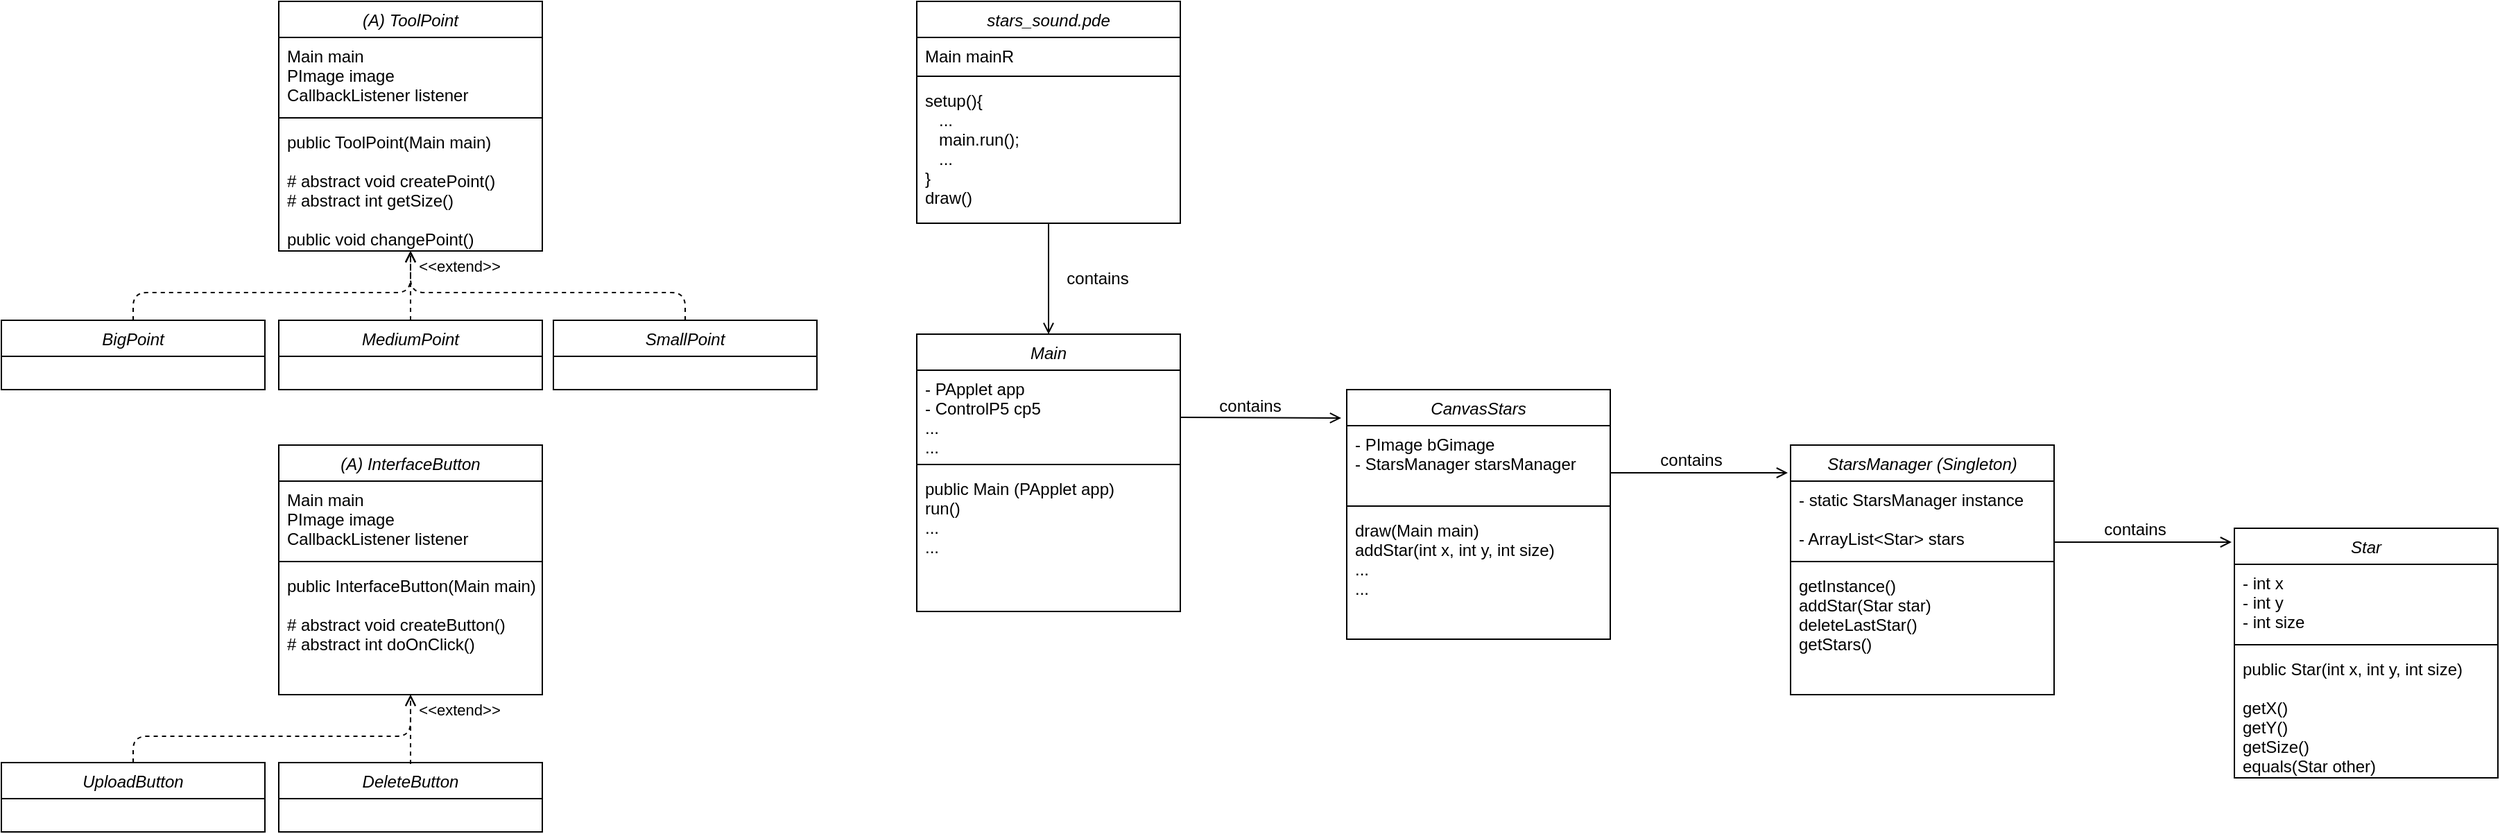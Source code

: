 <mxfile version="14.1.3" type="github">
  <diagram id="C5RBs43oDa-KdzZeNtuy" name="Page-1">
    <mxGraphModel dx="1758" dy="931" grid="1" gridSize="10" guides="1" tooltips="1" connect="1" arrows="1" fold="1" page="1" pageScale="1" pageWidth="827" pageHeight="1169" math="0" shadow="0">
      <root>
        <mxCell id="WIyWlLk6GJQsqaUBKTNV-0" />
        <mxCell id="WIyWlLk6GJQsqaUBKTNV-1" parent="WIyWlLk6GJQsqaUBKTNV-0" />
        <mxCell id="Itia0OhhMl6Y_GgoaRVP-0" value="(A) ToolPoint" style="swimlane;fontStyle=2;align=center;verticalAlign=top;childLayout=stackLayout;horizontal=1;startSize=26;horizontalStack=0;resizeParent=1;resizeLast=0;collapsible=1;marginBottom=0;rounded=0;shadow=0;strokeWidth=1;" vertex="1" parent="WIyWlLk6GJQsqaUBKTNV-1">
          <mxGeometry x="200" width="190" height="180" as="geometry">
            <mxRectangle x="230" y="140" width="160" height="26" as="alternateBounds" />
          </mxGeometry>
        </mxCell>
        <mxCell id="Itia0OhhMl6Y_GgoaRVP-1" value="Main main&#xa;PImage image&#xa;CallbackListener listener" style="text;align=left;verticalAlign=top;spacingLeft=4;spacingRight=4;overflow=hidden;rotatable=0;points=[[0,0.5],[1,0.5]];portConstraint=eastwest;" vertex="1" parent="Itia0OhhMl6Y_GgoaRVP-0">
          <mxGeometry y="26" width="190" height="54" as="geometry" />
        </mxCell>
        <mxCell id="Itia0OhhMl6Y_GgoaRVP-4" value="" style="line;html=1;strokeWidth=1;align=left;verticalAlign=middle;spacingTop=-1;spacingLeft=3;spacingRight=3;rotatable=0;labelPosition=right;points=[];portConstraint=eastwest;" vertex="1" parent="Itia0OhhMl6Y_GgoaRVP-0">
          <mxGeometry y="80" width="190" height="8" as="geometry" />
        </mxCell>
        <mxCell id="Itia0OhhMl6Y_GgoaRVP-5" value="public ToolPoint(Main main)&#xa;&#xa;# abstract void createPoint()&#xa;# abstract int getSize()&#xa;&#xa;public void changePoint()" style="text;align=left;verticalAlign=top;spacingLeft=4;spacingRight=4;overflow=hidden;rotatable=0;points=[[0,0.5],[1,0.5]];portConstraint=eastwest;" vertex="1" parent="Itia0OhhMl6Y_GgoaRVP-0">
          <mxGeometry y="88" width="190" height="92" as="geometry" />
        </mxCell>
        <mxCell id="Itia0OhhMl6Y_GgoaRVP-6" value="BigPoint" style="swimlane;fontStyle=2;align=center;verticalAlign=top;childLayout=stackLayout;horizontal=1;startSize=26;horizontalStack=0;resizeParent=1;resizeLast=0;collapsible=1;marginBottom=0;rounded=0;shadow=0;strokeWidth=1;" vertex="1" parent="WIyWlLk6GJQsqaUBKTNV-1">
          <mxGeometry y="230" width="190" height="50" as="geometry">
            <mxRectangle x="230" y="140" width="160" height="26" as="alternateBounds" />
          </mxGeometry>
        </mxCell>
        <mxCell id="Itia0OhhMl6Y_GgoaRVP-11" value="MediumPoint" style="swimlane;fontStyle=2;align=center;verticalAlign=top;childLayout=stackLayout;horizontal=1;startSize=26;horizontalStack=0;resizeParent=1;resizeLast=0;collapsible=1;marginBottom=0;rounded=0;shadow=0;strokeWidth=1;" vertex="1" parent="WIyWlLk6GJQsqaUBKTNV-1">
          <mxGeometry x="200" y="230" width="190" height="50" as="geometry">
            <mxRectangle x="230" y="140" width="160" height="26" as="alternateBounds" />
          </mxGeometry>
        </mxCell>
        <mxCell id="Itia0OhhMl6Y_GgoaRVP-13" value="SmallPoint" style="swimlane;fontStyle=2;align=center;verticalAlign=top;childLayout=stackLayout;horizontal=1;startSize=26;horizontalStack=0;resizeParent=1;resizeLast=0;collapsible=1;marginBottom=0;rounded=0;shadow=0;strokeWidth=1;" vertex="1" parent="WIyWlLk6GJQsqaUBKTNV-1">
          <mxGeometry x="398" y="230" width="190" height="50" as="geometry">
            <mxRectangle x="230" y="140" width="160" height="26" as="alternateBounds" />
          </mxGeometry>
        </mxCell>
        <mxCell id="Itia0OhhMl6Y_GgoaRVP-15" value="&amp;lt;&amp;lt;extend&amp;gt;&amp;gt;" style="html=1;verticalAlign=bottom;labelBackgroundColor=none;endArrow=open;endFill=0;dashed=1;entryX=0.5;entryY=1;entryDx=0;entryDy=0;exitX=0.5;exitY=0;exitDx=0;exitDy=0;" edge="1" parent="WIyWlLk6GJQsqaUBKTNV-1" source="Itia0OhhMl6Y_GgoaRVP-11" target="Itia0OhhMl6Y_GgoaRVP-0">
          <mxGeometry x="0.2" y="-35" width="160" relative="1" as="geometry">
            <mxPoint x="290" y="70" as="sourcePoint" />
            <mxPoint x="450" y="70" as="targetPoint" />
            <mxPoint as="offset" />
          </mxGeometry>
        </mxCell>
        <mxCell id="Itia0OhhMl6Y_GgoaRVP-16" value="" style="html=1;verticalAlign=bottom;labelBackgroundColor=none;endArrow=open;endFill=0;dashed=1;entryX=0.5;entryY=1;entryDx=0;entryDy=0;exitX=0.5;exitY=0;exitDx=0;exitDy=0;" edge="1" parent="WIyWlLk6GJQsqaUBKTNV-1" source="Itia0OhhMl6Y_GgoaRVP-13">
          <mxGeometry x="0.2" y="-35" width="160" relative="1" as="geometry">
            <mxPoint x="295" y="230" as="sourcePoint" />
            <mxPoint x="295" y="180" as="targetPoint" />
            <mxPoint as="offset" />
            <Array as="points">
              <mxPoint x="493" y="210" />
              <mxPoint x="295" y="210" />
            </Array>
          </mxGeometry>
        </mxCell>
        <mxCell id="Itia0OhhMl6Y_GgoaRVP-17" value="" style="html=1;verticalAlign=bottom;labelBackgroundColor=none;endArrow=open;endFill=0;dashed=1;entryX=0.5;entryY=1;entryDx=0;entryDy=0;exitX=0.5;exitY=0;exitDx=0;exitDy=0;" edge="1" parent="WIyWlLk6GJQsqaUBKTNV-1" source="Itia0OhhMl6Y_GgoaRVP-6">
          <mxGeometry x="0.2" y="-35" width="160" relative="1" as="geometry">
            <mxPoint x="295" y="230" as="sourcePoint" />
            <mxPoint x="295" y="180" as="targetPoint" />
            <mxPoint as="offset" />
            <Array as="points">
              <mxPoint x="95" y="210" />
              <mxPoint x="295" y="210" />
            </Array>
          </mxGeometry>
        </mxCell>
        <mxCell id="Itia0OhhMl6Y_GgoaRVP-18" value="(A) InterfaceButton" style="swimlane;fontStyle=2;align=center;verticalAlign=top;childLayout=stackLayout;horizontal=1;startSize=26;horizontalStack=0;resizeParent=1;resizeLast=0;collapsible=1;marginBottom=0;rounded=0;shadow=0;strokeWidth=1;" vertex="1" parent="WIyWlLk6GJQsqaUBKTNV-1">
          <mxGeometry x="200" y="320" width="190" height="180" as="geometry">
            <mxRectangle x="230" y="140" width="160" height="26" as="alternateBounds" />
          </mxGeometry>
        </mxCell>
        <mxCell id="Itia0OhhMl6Y_GgoaRVP-19" value="Main main&#xa;PImage image&#xa;CallbackListener listener" style="text;align=left;verticalAlign=top;spacingLeft=4;spacingRight=4;overflow=hidden;rotatable=0;points=[[0,0.5],[1,0.5]];portConstraint=eastwest;" vertex="1" parent="Itia0OhhMl6Y_GgoaRVP-18">
          <mxGeometry y="26" width="190" height="54" as="geometry" />
        </mxCell>
        <mxCell id="Itia0OhhMl6Y_GgoaRVP-20" value="" style="line;html=1;strokeWidth=1;align=left;verticalAlign=middle;spacingTop=-1;spacingLeft=3;spacingRight=3;rotatable=0;labelPosition=right;points=[];portConstraint=eastwest;" vertex="1" parent="Itia0OhhMl6Y_GgoaRVP-18">
          <mxGeometry y="80" width="190" height="8" as="geometry" />
        </mxCell>
        <mxCell id="Itia0OhhMl6Y_GgoaRVP-21" value="public InterfaceButton(Main main)&#xa;&#xa;# abstract void createButton()&#xa;# abstract int doOnClick()" style="text;align=left;verticalAlign=top;spacingLeft=4;spacingRight=4;overflow=hidden;rotatable=0;points=[[0,0.5],[1,0.5]];portConstraint=eastwest;" vertex="1" parent="Itia0OhhMl6Y_GgoaRVP-18">
          <mxGeometry y="88" width="190" height="92" as="geometry" />
        </mxCell>
        <mxCell id="Itia0OhhMl6Y_GgoaRVP-22" value="DeleteButton" style="swimlane;fontStyle=2;align=center;verticalAlign=top;childLayout=stackLayout;horizontal=1;startSize=26;horizontalStack=0;resizeParent=1;resizeLast=0;collapsible=1;marginBottom=0;rounded=0;shadow=0;strokeWidth=1;" vertex="1" parent="WIyWlLk6GJQsqaUBKTNV-1">
          <mxGeometry x="200" y="549" width="190" height="50" as="geometry">
            <mxRectangle x="230" y="140" width="160" height="26" as="alternateBounds" />
          </mxGeometry>
        </mxCell>
        <mxCell id="Itia0OhhMl6Y_GgoaRVP-23" value="&amp;lt;&amp;lt;extend&amp;gt;&amp;gt;" style="html=1;verticalAlign=bottom;labelBackgroundColor=none;endArrow=open;endFill=0;dashed=1;entryX=0.5;entryY=1;entryDx=0;entryDy=0;exitX=0.5;exitY=0;exitDx=0;exitDy=0;" edge="1" parent="WIyWlLk6GJQsqaUBKTNV-1">
          <mxGeometry x="0.2" y="-35" width="160" relative="1" as="geometry">
            <mxPoint x="295" y="550" as="sourcePoint" />
            <mxPoint x="295" y="500" as="targetPoint" />
            <mxPoint as="offset" />
          </mxGeometry>
        </mxCell>
        <mxCell id="Itia0OhhMl6Y_GgoaRVP-24" value="UploadButton" style="swimlane;fontStyle=2;align=center;verticalAlign=top;childLayout=stackLayout;horizontal=1;startSize=26;horizontalStack=0;resizeParent=1;resizeLast=0;collapsible=1;marginBottom=0;rounded=0;shadow=0;strokeWidth=1;" vertex="1" parent="WIyWlLk6GJQsqaUBKTNV-1">
          <mxGeometry y="549" width="190" height="50" as="geometry">
            <mxRectangle x="230" y="140" width="160" height="26" as="alternateBounds" />
          </mxGeometry>
        </mxCell>
        <mxCell id="Itia0OhhMl6Y_GgoaRVP-25" value="" style="html=1;verticalAlign=bottom;labelBackgroundColor=none;endArrow=open;endFill=0;dashed=1;entryX=0.5;entryY=1;entryDx=0;entryDy=0;exitX=0.5;exitY=0;exitDx=0;exitDy=0;" edge="1" parent="WIyWlLk6GJQsqaUBKTNV-1" source="Itia0OhhMl6Y_GgoaRVP-24">
          <mxGeometry x="0.2" y="-35" width="160" relative="1" as="geometry">
            <mxPoint x="295" y="550" as="sourcePoint" />
            <mxPoint x="295" y="500" as="targetPoint" />
            <mxPoint as="offset" />
            <Array as="points">
              <mxPoint x="95" y="530" />
              <mxPoint x="295" y="530" />
            </Array>
          </mxGeometry>
        </mxCell>
        <mxCell id="Itia0OhhMl6Y_GgoaRVP-26" value="StarsManager (Singleton)" style="swimlane;fontStyle=2;align=center;verticalAlign=top;childLayout=stackLayout;horizontal=1;startSize=26;horizontalStack=0;resizeParent=1;resizeLast=0;collapsible=1;marginBottom=0;rounded=0;shadow=0;strokeWidth=1;" vertex="1" parent="WIyWlLk6GJQsqaUBKTNV-1">
          <mxGeometry x="1290" y="320" width="190" height="180" as="geometry">
            <mxRectangle x="230" y="140" width="160" height="26" as="alternateBounds" />
          </mxGeometry>
        </mxCell>
        <mxCell id="Itia0OhhMl6Y_GgoaRVP-27" value="- static StarsManager instance&#xa;&#xa;- ArrayList&lt;Star&gt; stars" style="text;align=left;verticalAlign=top;spacingLeft=4;spacingRight=4;overflow=hidden;rotatable=0;points=[[0,0.5],[1,0.5]];portConstraint=eastwest;" vertex="1" parent="Itia0OhhMl6Y_GgoaRVP-26">
          <mxGeometry y="26" width="190" height="54" as="geometry" />
        </mxCell>
        <mxCell id="Itia0OhhMl6Y_GgoaRVP-28" value="" style="line;html=1;strokeWidth=1;align=left;verticalAlign=middle;spacingTop=-1;spacingLeft=3;spacingRight=3;rotatable=0;labelPosition=right;points=[];portConstraint=eastwest;" vertex="1" parent="Itia0OhhMl6Y_GgoaRVP-26">
          <mxGeometry y="80" width="190" height="8" as="geometry" />
        </mxCell>
        <mxCell id="Itia0OhhMl6Y_GgoaRVP-29" value="getInstance()&#xa;addStar(Star star)&#xa;deleteLastStar()&#xa;getStars()&#xa;" style="text;align=left;verticalAlign=top;spacingLeft=4;spacingRight=4;overflow=hidden;rotatable=0;points=[[0,0.5],[1,0.5]];portConstraint=eastwest;" vertex="1" parent="Itia0OhhMl6Y_GgoaRVP-26">
          <mxGeometry y="88" width="190" height="92" as="geometry" />
        </mxCell>
        <mxCell id="Itia0OhhMl6Y_GgoaRVP-30" value="Star" style="swimlane;fontStyle=2;align=center;verticalAlign=top;childLayout=stackLayout;horizontal=1;startSize=26;horizontalStack=0;resizeParent=1;resizeLast=0;collapsible=1;marginBottom=0;rounded=0;shadow=0;strokeWidth=1;" vertex="1" parent="WIyWlLk6GJQsqaUBKTNV-1">
          <mxGeometry x="1610" y="380" width="190" height="180" as="geometry">
            <mxRectangle x="230" y="140" width="160" height="26" as="alternateBounds" />
          </mxGeometry>
        </mxCell>
        <mxCell id="Itia0OhhMl6Y_GgoaRVP-31" value="- int x&#xa;- int y&#xa;- int size&#xa;" style="text;align=left;verticalAlign=top;spacingLeft=4;spacingRight=4;overflow=hidden;rotatable=0;points=[[0,0.5],[1,0.5]];portConstraint=eastwest;" vertex="1" parent="Itia0OhhMl6Y_GgoaRVP-30">
          <mxGeometry y="26" width="190" height="54" as="geometry" />
        </mxCell>
        <mxCell id="Itia0OhhMl6Y_GgoaRVP-32" value="" style="line;html=1;strokeWidth=1;align=left;verticalAlign=middle;spacingTop=-1;spacingLeft=3;spacingRight=3;rotatable=0;labelPosition=right;points=[];portConstraint=eastwest;" vertex="1" parent="Itia0OhhMl6Y_GgoaRVP-30">
          <mxGeometry y="80" width="190" height="8" as="geometry" />
        </mxCell>
        <mxCell id="Itia0OhhMl6Y_GgoaRVP-33" value="public Star(int x, int y, int size)&#xa;&#xa;getX()&#xa;getY()&#xa;getSize()&#xa;equals(Star other)&#xa;" style="text;align=left;verticalAlign=top;spacingLeft=4;spacingRight=4;overflow=hidden;rotatable=0;points=[[0,0.5],[1,0.5]];portConstraint=eastwest;" vertex="1" parent="Itia0OhhMl6Y_GgoaRVP-30">
          <mxGeometry y="88" width="190" height="92" as="geometry" />
        </mxCell>
        <mxCell id="Itia0OhhMl6Y_GgoaRVP-34" value="" style="endArrow=open;shadow=0;strokeWidth=1;rounded=0;endFill=1;edgeStyle=elbowEdgeStyle;elbow=vertical;" edge="1" parent="WIyWlLk6GJQsqaUBKTNV-1">
          <mxGeometry x="0.5" y="41" relative="1" as="geometry">
            <mxPoint x="1480" y="390" as="sourcePoint" />
            <mxPoint x="1608" y="390" as="targetPoint" />
            <mxPoint x="-40" y="32" as="offset" />
          </mxGeometry>
        </mxCell>
        <mxCell id="Itia0OhhMl6Y_GgoaRVP-35" value="" style="resizable=0;align=left;verticalAlign=bottom;labelBackgroundColor=none;fontSize=12;" connectable="0" vertex="1" parent="Itia0OhhMl6Y_GgoaRVP-34">
          <mxGeometry x="-1" relative="1" as="geometry">
            <mxPoint y="4" as="offset" />
          </mxGeometry>
        </mxCell>
        <mxCell id="Itia0OhhMl6Y_GgoaRVP-36" value="" style="resizable=0;align=right;verticalAlign=bottom;labelBackgroundColor=none;fontSize=12;" connectable="0" vertex="1" parent="Itia0OhhMl6Y_GgoaRVP-34">
          <mxGeometry x="1" relative="1" as="geometry">
            <mxPoint x="-7" y="4" as="offset" />
          </mxGeometry>
        </mxCell>
        <mxCell id="Itia0OhhMl6Y_GgoaRVP-37" value="contains" style="text;html=1;resizable=0;points=[];;align=center;verticalAlign=middle;labelBackgroundColor=none;rounded=0;shadow=0;strokeWidth=1;fontSize=12;" vertex="1" connectable="0" parent="Itia0OhhMl6Y_GgoaRVP-34">
          <mxGeometry x="0.5" y="49" relative="1" as="geometry">
            <mxPoint x="-38" y="40" as="offset" />
          </mxGeometry>
        </mxCell>
        <mxCell id="Itia0OhhMl6Y_GgoaRVP-38" value="CanvasStars" style="swimlane;fontStyle=2;align=center;verticalAlign=top;childLayout=stackLayout;horizontal=1;startSize=26;horizontalStack=0;resizeParent=1;resizeLast=0;collapsible=1;marginBottom=0;rounded=0;shadow=0;strokeWidth=1;" vertex="1" parent="WIyWlLk6GJQsqaUBKTNV-1">
          <mxGeometry x="970" y="280" width="190" height="180" as="geometry">
            <mxRectangle x="230" y="140" width="160" height="26" as="alternateBounds" />
          </mxGeometry>
        </mxCell>
        <mxCell id="Itia0OhhMl6Y_GgoaRVP-39" value="- PImage bGimage&#xa;- StarsManager starsManager&#xa;" style="text;align=left;verticalAlign=top;spacingLeft=4;spacingRight=4;overflow=hidden;rotatable=0;points=[[0,0.5],[1,0.5]];portConstraint=eastwest;" vertex="1" parent="Itia0OhhMl6Y_GgoaRVP-38">
          <mxGeometry y="26" width="190" height="54" as="geometry" />
        </mxCell>
        <mxCell id="Itia0OhhMl6Y_GgoaRVP-40" value="" style="line;html=1;strokeWidth=1;align=left;verticalAlign=middle;spacingTop=-1;spacingLeft=3;spacingRight=3;rotatable=0;labelPosition=right;points=[];portConstraint=eastwest;" vertex="1" parent="Itia0OhhMl6Y_GgoaRVP-38">
          <mxGeometry y="80" width="190" height="8" as="geometry" />
        </mxCell>
        <mxCell id="Itia0OhhMl6Y_GgoaRVP-41" value="draw(Main main)&#xa;addStar(int x, int y, int size)&#xa;...&#xa;...&#xa;" style="text;align=left;verticalAlign=top;spacingLeft=4;spacingRight=4;overflow=hidden;rotatable=0;points=[[0,0.5],[1,0.5]];portConstraint=eastwest;" vertex="1" parent="Itia0OhhMl6Y_GgoaRVP-38">
          <mxGeometry y="88" width="190" height="92" as="geometry" />
        </mxCell>
        <mxCell id="Itia0OhhMl6Y_GgoaRVP-42" value="" style="endArrow=open;shadow=0;strokeWidth=1;rounded=0;endFill=1;edgeStyle=elbowEdgeStyle;elbow=vertical;" edge="1" parent="WIyWlLk6GJQsqaUBKTNV-1">
          <mxGeometry x="0.5" y="41" relative="1" as="geometry">
            <mxPoint x="1160" y="340" as="sourcePoint" />
            <mxPoint x="1288" y="340" as="targetPoint" />
            <mxPoint x="-40" y="32" as="offset" />
          </mxGeometry>
        </mxCell>
        <mxCell id="Itia0OhhMl6Y_GgoaRVP-43" value="" style="resizable=0;align=left;verticalAlign=bottom;labelBackgroundColor=none;fontSize=12;" connectable="0" vertex="1" parent="Itia0OhhMl6Y_GgoaRVP-42">
          <mxGeometry x="-1" relative="1" as="geometry">
            <mxPoint y="4" as="offset" />
          </mxGeometry>
        </mxCell>
        <mxCell id="Itia0OhhMl6Y_GgoaRVP-44" value="" style="resizable=0;align=right;verticalAlign=bottom;labelBackgroundColor=none;fontSize=12;" connectable="0" vertex="1" parent="Itia0OhhMl6Y_GgoaRVP-42">
          <mxGeometry x="1" relative="1" as="geometry">
            <mxPoint x="-7" y="4" as="offset" />
          </mxGeometry>
        </mxCell>
        <mxCell id="Itia0OhhMl6Y_GgoaRVP-45" value="contains" style="text;html=1;resizable=0;points=[];;align=center;verticalAlign=middle;labelBackgroundColor=none;rounded=0;shadow=0;strokeWidth=1;fontSize=12;" vertex="1" connectable="0" parent="Itia0OhhMl6Y_GgoaRVP-42">
          <mxGeometry x="0.5" y="49" relative="1" as="geometry">
            <mxPoint x="-38" y="40" as="offset" />
          </mxGeometry>
        </mxCell>
        <mxCell id="Itia0OhhMl6Y_GgoaRVP-46" value="Main" style="swimlane;fontStyle=2;align=center;verticalAlign=top;childLayout=stackLayout;horizontal=1;startSize=26;horizontalStack=0;resizeParent=1;resizeLast=0;collapsible=1;marginBottom=0;rounded=0;shadow=0;strokeWidth=1;" vertex="1" parent="WIyWlLk6GJQsqaUBKTNV-1">
          <mxGeometry x="660" y="240" width="190" height="200" as="geometry">
            <mxRectangle x="230" y="140" width="160" height="26" as="alternateBounds" />
          </mxGeometry>
        </mxCell>
        <mxCell id="Itia0OhhMl6Y_GgoaRVP-47" value="- PApplet app&#xa;- ControlP5 cp5&#xa;...&#xa;...&#xa;" style="text;align=left;verticalAlign=top;spacingLeft=4;spacingRight=4;overflow=hidden;rotatable=0;points=[[0,0.5],[1,0.5]];portConstraint=eastwest;" vertex="1" parent="Itia0OhhMl6Y_GgoaRVP-46">
          <mxGeometry y="26" width="190" height="64" as="geometry" />
        </mxCell>
        <mxCell id="Itia0OhhMl6Y_GgoaRVP-48" value="" style="line;html=1;strokeWidth=1;align=left;verticalAlign=middle;spacingTop=-1;spacingLeft=3;spacingRight=3;rotatable=0;labelPosition=right;points=[];portConstraint=eastwest;" vertex="1" parent="Itia0OhhMl6Y_GgoaRVP-46">
          <mxGeometry y="90" width="190" height="8" as="geometry" />
        </mxCell>
        <mxCell id="Itia0OhhMl6Y_GgoaRVP-49" value="public Main (PApplet app)&#xa;run()&#xa;...&#xa;...&#xa;" style="text;align=left;verticalAlign=top;spacingLeft=4;spacingRight=4;overflow=hidden;rotatable=0;points=[[0,0.5],[1,0.5]];portConstraint=eastwest;" vertex="1" parent="Itia0OhhMl6Y_GgoaRVP-46">
          <mxGeometry y="98" width="190" height="92" as="geometry" />
        </mxCell>
        <mxCell id="Itia0OhhMl6Y_GgoaRVP-54" value="" style="endArrow=open;shadow=0;strokeWidth=1;rounded=0;endFill=1;edgeStyle=elbowEdgeStyle;elbow=vertical;entryX=-0.021;entryY=0.117;entryDx=0;entryDy=0;entryPerimeter=0;" edge="1" parent="WIyWlLk6GJQsqaUBKTNV-1" target="Itia0OhhMl6Y_GgoaRVP-38">
          <mxGeometry x="0.5" y="41" relative="1" as="geometry">
            <mxPoint x="850" y="300" as="sourcePoint" />
            <mxPoint x="960" y="300" as="targetPoint" />
            <mxPoint x="-40" y="32" as="offset" />
          </mxGeometry>
        </mxCell>
        <mxCell id="Itia0OhhMl6Y_GgoaRVP-55" value="" style="resizable=0;align=left;verticalAlign=bottom;labelBackgroundColor=none;fontSize=12;" connectable="0" vertex="1" parent="Itia0OhhMl6Y_GgoaRVP-54">
          <mxGeometry x="-1" relative="1" as="geometry">
            <mxPoint y="4" as="offset" />
          </mxGeometry>
        </mxCell>
        <mxCell id="Itia0OhhMl6Y_GgoaRVP-56" value="" style="resizable=0;align=right;verticalAlign=bottom;labelBackgroundColor=none;fontSize=12;" connectable="0" vertex="1" parent="Itia0OhhMl6Y_GgoaRVP-54">
          <mxGeometry x="1" relative="1" as="geometry">
            <mxPoint x="-7" y="4" as="offset" />
          </mxGeometry>
        </mxCell>
        <mxCell id="Itia0OhhMl6Y_GgoaRVP-57" value="contains" style="text;html=1;resizable=0;points=[];;align=center;verticalAlign=middle;labelBackgroundColor=none;rounded=0;shadow=0;strokeWidth=1;fontSize=12;" vertex="1" connectable="0" parent="Itia0OhhMl6Y_GgoaRVP-54">
          <mxGeometry x="0.5" y="49" relative="1" as="geometry">
            <mxPoint x="-38" y="40" as="offset" />
          </mxGeometry>
        </mxCell>
        <mxCell id="Itia0OhhMl6Y_GgoaRVP-68" value="stars_sound.pde" style="swimlane;fontStyle=2;align=center;verticalAlign=top;childLayout=stackLayout;horizontal=1;startSize=26;horizontalStack=0;resizeParent=1;resizeLast=0;collapsible=1;marginBottom=0;rounded=0;shadow=0;strokeWidth=1;" vertex="1" parent="WIyWlLk6GJQsqaUBKTNV-1">
          <mxGeometry x="660" width="190" height="160" as="geometry">
            <mxRectangle x="230" y="140" width="160" height="26" as="alternateBounds" />
          </mxGeometry>
        </mxCell>
        <mxCell id="Itia0OhhMl6Y_GgoaRVP-69" value="Main mainR" style="text;align=left;verticalAlign=top;spacingLeft=4;spacingRight=4;overflow=hidden;rotatable=0;points=[[0,0.5],[1,0.5]];portConstraint=eastwest;" vertex="1" parent="Itia0OhhMl6Y_GgoaRVP-68">
          <mxGeometry y="26" width="190" height="24" as="geometry" />
        </mxCell>
        <mxCell id="Itia0OhhMl6Y_GgoaRVP-70" value="" style="line;html=1;strokeWidth=1;align=left;verticalAlign=middle;spacingTop=-1;spacingLeft=3;spacingRight=3;rotatable=0;labelPosition=right;points=[];portConstraint=eastwest;" vertex="1" parent="Itia0OhhMl6Y_GgoaRVP-68">
          <mxGeometry y="50" width="190" height="8" as="geometry" />
        </mxCell>
        <mxCell id="Itia0OhhMl6Y_GgoaRVP-71" value="setup(){&#xa;   ...&#xa;   main.run();&#xa;   ...&#xa;}&#xa;draw()&#xa;" style="text;align=left;verticalAlign=top;spacingLeft=4;spacingRight=4;overflow=hidden;rotatable=0;points=[[0,0.5],[1,0.5]];portConstraint=eastwest;" vertex="1" parent="Itia0OhhMl6Y_GgoaRVP-68">
          <mxGeometry y="58" width="190" height="92" as="geometry" />
        </mxCell>
        <mxCell id="Itia0OhhMl6Y_GgoaRVP-72" value="" style="endArrow=open;shadow=0;strokeWidth=1;rounded=0;endFill=1;edgeStyle=elbowEdgeStyle;elbow=vertical;entryX=0.5;entryY=0;entryDx=0;entryDy=0;exitX=0.5;exitY=1;exitDx=0;exitDy=0;" edge="1" parent="WIyWlLk6GJQsqaUBKTNV-1" source="Itia0OhhMl6Y_GgoaRVP-68" target="Itia0OhhMl6Y_GgoaRVP-46">
          <mxGeometry x="0.5" y="41" relative="1" as="geometry">
            <mxPoint x="837" y="170" as="sourcePoint" />
            <mxPoint x="953.01" y="171.06" as="targetPoint" />
            <mxPoint x="-40" y="32" as="offset" />
          </mxGeometry>
        </mxCell>
        <mxCell id="Itia0OhhMl6Y_GgoaRVP-73" value="" style="resizable=0;align=left;verticalAlign=bottom;labelBackgroundColor=none;fontSize=12;" connectable="0" vertex="1" parent="Itia0OhhMl6Y_GgoaRVP-72">
          <mxGeometry x="-1" relative="1" as="geometry">
            <mxPoint y="4" as="offset" />
          </mxGeometry>
        </mxCell>
        <mxCell id="Itia0OhhMl6Y_GgoaRVP-74" value="" style="resizable=0;align=right;verticalAlign=bottom;labelBackgroundColor=none;fontSize=12;" connectable="0" vertex="1" parent="Itia0OhhMl6Y_GgoaRVP-72">
          <mxGeometry x="1" relative="1" as="geometry">
            <mxPoint x="-7" y="4" as="offset" />
          </mxGeometry>
        </mxCell>
        <mxCell id="Itia0OhhMl6Y_GgoaRVP-75" value="contains" style="text;html=1;resizable=0;points=[];;align=center;verticalAlign=middle;labelBackgroundColor=none;rounded=0;shadow=0;strokeWidth=1;fontSize=12;" vertex="1" connectable="0" parent="Itia0OhhMl6Y_GgoaRVP-72">
          <mxGeometry x="0.5" y="49" relative="1" as="geometry">
            <mxPoint x="-14" y="-20" as="offset" />
          </mxGeometry>
        </mxCell>
      </root>
    </mxGraphModel>
  </diagram>
</mxfile>
